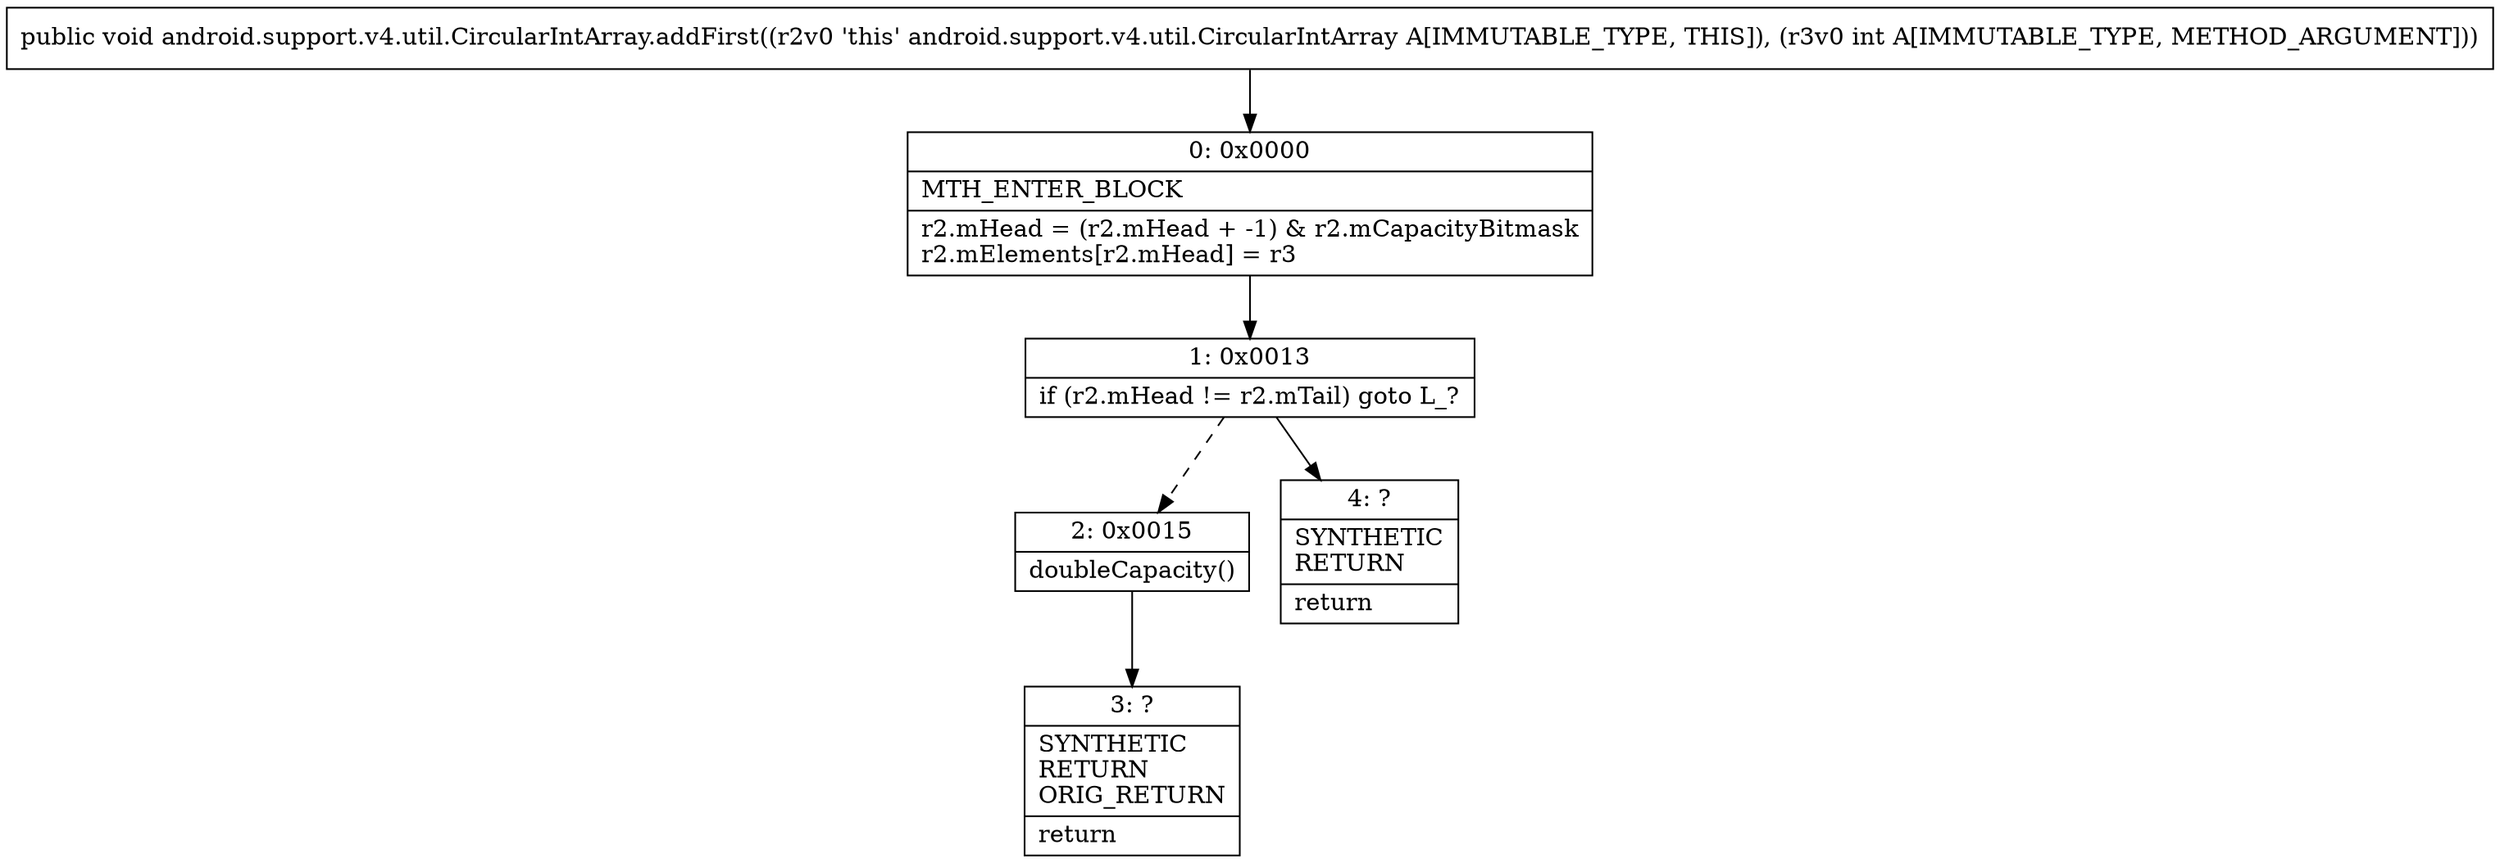 digraph "CFG forandroid.support.v4.util.CircularIntArray.addFirst(I)V" {
Node_0 [shape=record,label="{0\:\ 0x0000|MTH_ENTER_BLOCK\l|r2.mHead = (r2.mHead + \-1) & r2.mCapacityBitmask\lr2.mElements[r2.mHead] = r3\l}"];
Node_1 [shape=record,label="{1\:\ 0x0013|if (r2.mHead != r2.mTail) goto L_?\l}"];
Node_2 [shape=record,label="{2\:\ 0x0015|doubleCapacity()\l}"];
Node_3 [shape=record,label="{3\:\ ?|SYNTHETIC\lRETURN\lORIG_RETURN\l|return\l}"];
Node_4 [shape=record,label="{4\:\ ?|SYNTHETIC\lRETURN\l|return\l}"];
MethodNode[shape=record,label="{public void android.support.v4.util.CircularIntArray.addFirst((r2v0 'this' android.support.v4.util.CircularIntArray A[IMMUTABLE_TYPE, THIS]), (r3v0 int A[IMMUTABLE_TYPE, METHOD_ARGUMENT])) }"];
MethodNode -> Node_0;
Node_0 -> Node_1;
Node_1 -> Node_2[style=dashed];
Node_1 -> Node_4;
Node_2 -> Node_3;
}

